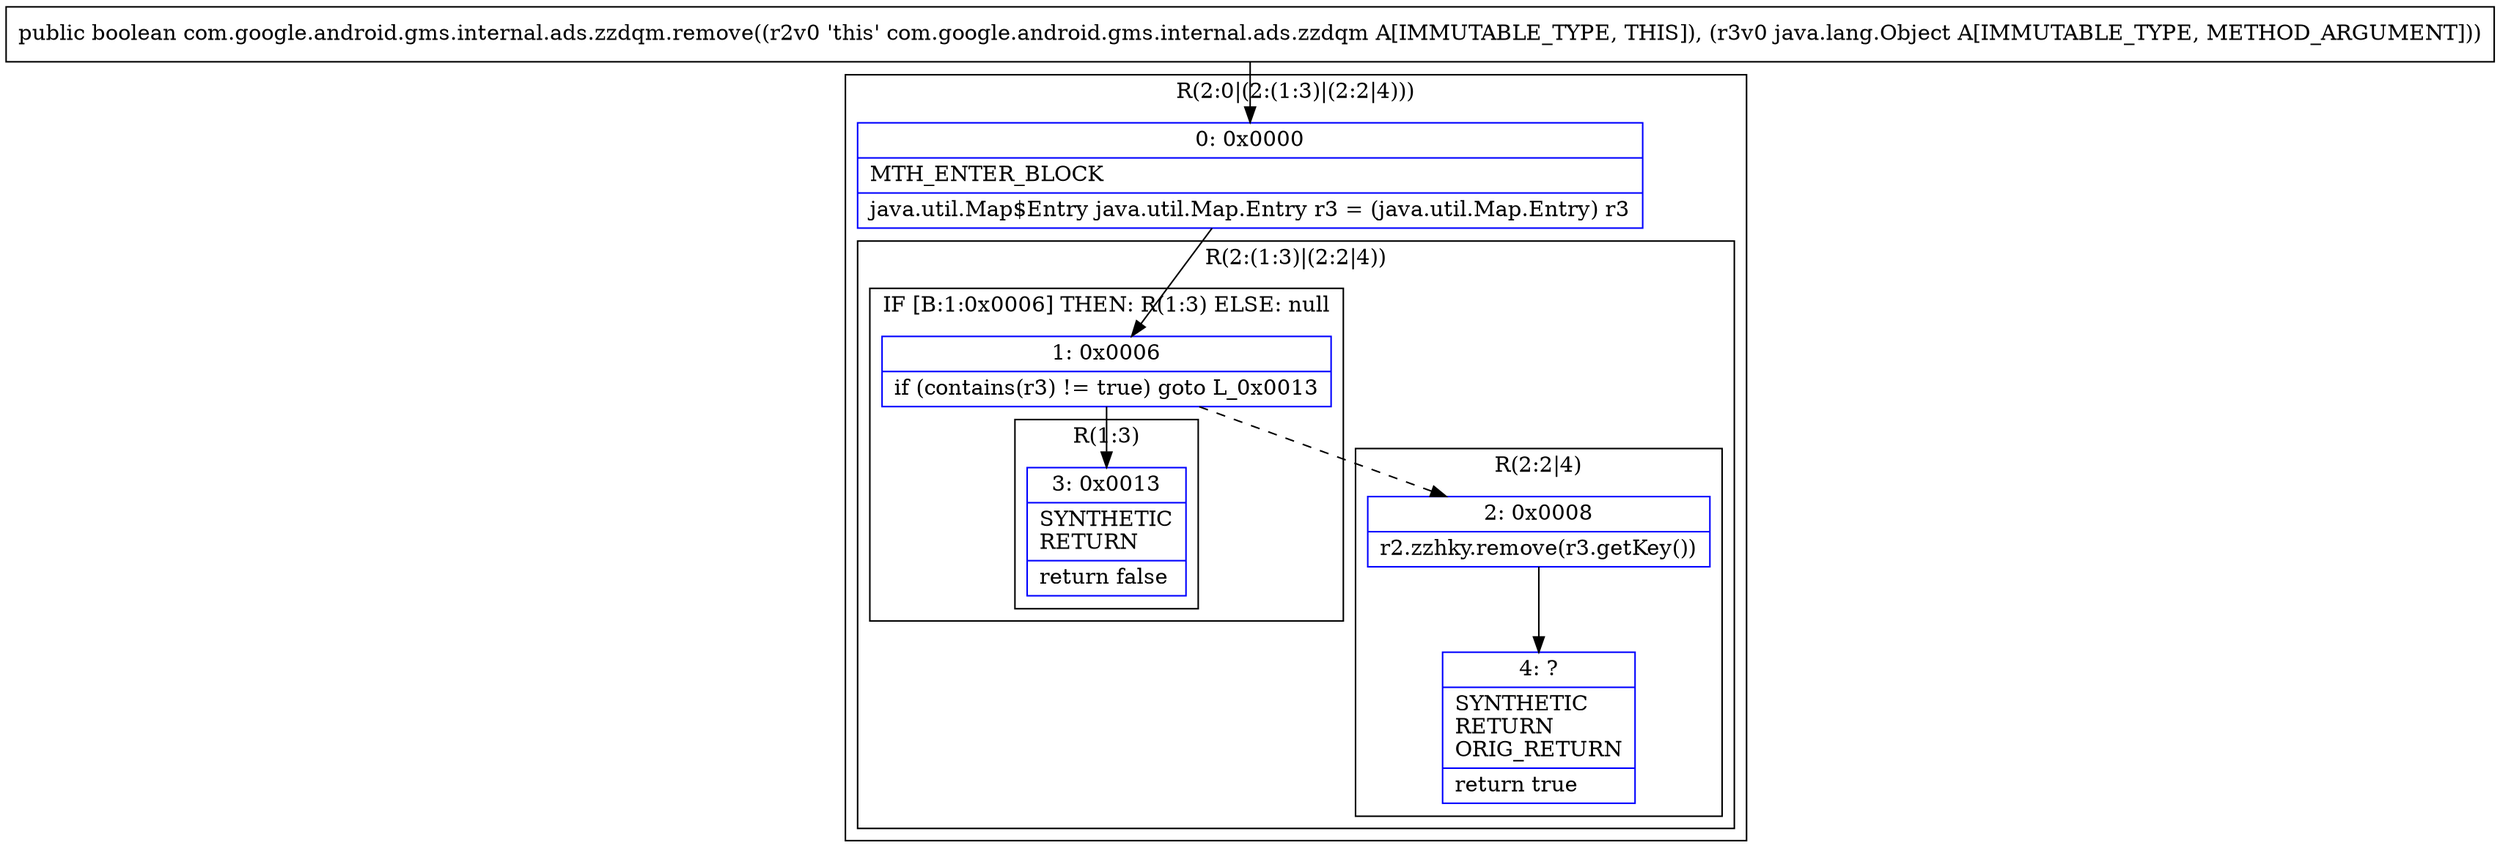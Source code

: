 digraph "CFG forcom.google.android.gms.internal.ads.zzdqm.remove(Ljava\/lang\/Object;)Z" {
subgraph cluster_Region_1846865250 {
label = "R(2:0|(2:(1:3)|(2:2|4)))";
node [shape=record,color=blue];
Node_0 [shape=record,label="{0\:\ 0x0000|MTH_ENTER_BLOCK\l|java.util.Map$Entry java.util.Map.Entry r3 = (java.util.Map.Entry) r3\l}"];
subgraph cluster_Region_810218606 {
label = "R(2:(1:3)|(2:2|4))";
node [shape=record,color=blue];
subgraph cluster_IfRegion_41929829 {
label = "IF [B:1:0x0006] THEN: R(1:3) ELSE: null";
node [shape=record,color=blue];
Node_1 [shape=record,label="{1\:\ 0x0006|if (contains(r3) != true) goto L_0x0013\l}"];
subgraph cluster_Region_148986222 {
label = "R(1:3)";
node [shape=record,color=blue];
Node_3 [shape=record,label="{3\:\ 0x0013|SYNTHETIC\lRETURN\l|return false\l}"];
}
}
subgraph cluster_Region_1202337952 {
label = "R(2:2|4)";
node [shape=record,color=blue];
Node_2 [shape=record,label="{2\:\ 0x0008|r2.zzhky.remove(r3.getKey())\l}"];
Node_4 [shape=record,label="{4\:\ ?|SYNTHETIC\lRETURN\lORIG_RETURN\l|return true\l}"];
}
}
}
MethodNode[shape=record,label="{public boolean com.google.android.gms.internal.ads.zzdqm.remove((r2v0 'this' com.google.android.gms.internal.ads.zzdqm A[IMMUTABLE_TYPE, THIS]), (r3v0 java.lang.Object A[IMMUTABLE_TYPE, METHOD_ARGUMENT])) }"];
MethodNode -> Node_0;
Node_0 -> Node_1;
Node_1 -> Node_2[style=dashed];
Node_1 -> Node_3;
Node_2 -> Node_4;
}

